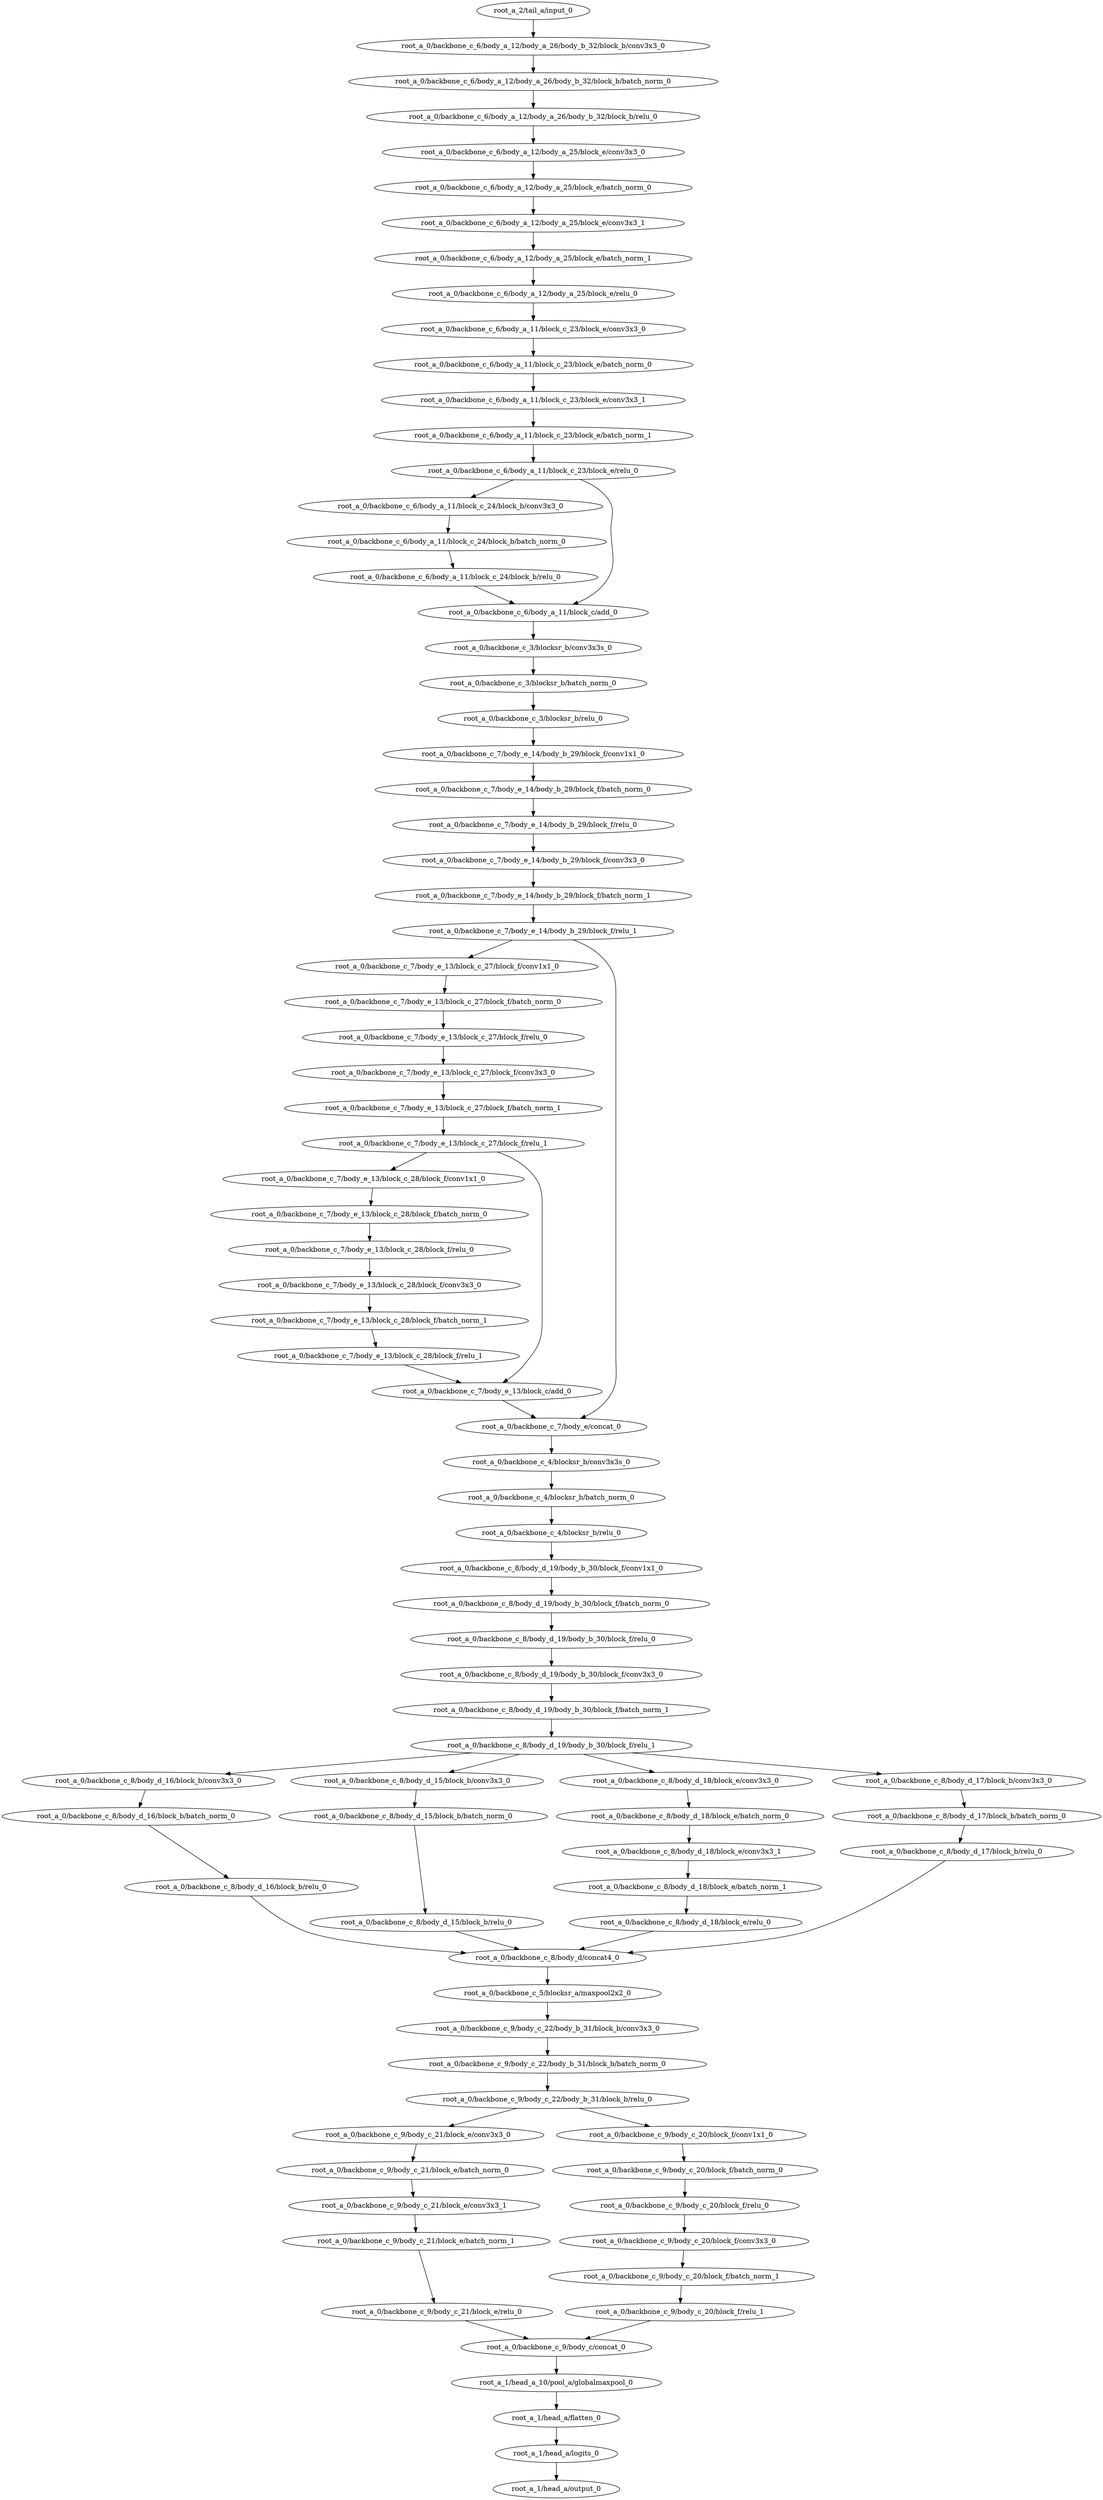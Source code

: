 digraph root_a {
	"root_a_2/tail_a/input_0"
	"root_a_0/backbone_c_6/body_a_12/body_a_26/body_b_32/block_b/conv3x3_0"
	"root_a_0/backbone_c_6/body_a_12/body_a_26/body_b_32/block_b/batch_norm_0"
	"root_a_0/backbone_c_6/body_a_12/body_a_26/body_b_32/block_b/relu_0"
	"root_a_0/backbone_c_6/body_a_12/body_a_25/block_e/conv3x3_0"
	"root_a_0/backbone_c_6/body_a_12/body_a_25/block_e/batch_norm_0"
	"root_a_0/backbone_c_6/body_a_12/body_a_25/block_e/conv3x3_1"
	"root_a_0/backbone_c_6/body_a_12/body_a_25/block_e/batch_norm_1"
	"root_a_0/backbone_c_6/body_a_12/body_a_25/block_e/relu_0"
	"root_a_0/backbone_c_6/body_a_11/block_c_23/block_e/conv3x3_0"
	"root_a_0/backbone_c_6/body_a_11/block_c_23/block_e/batch_norm_0"
	"root_a_0/backbone_c_6/body_a_11/block_c_23/block_e/conv3x3_1"
	"root_a_0/backbone_c_6/body_a_11/block_c_23/block_e/batch_norm_1"
	"root_a_0/backbone_c_6/body_a_11/block_c_23/block_e/relu_0"
	"root_a_0/backbone_c_6/body_a_11/block_c_24/block_b/conv3x3_0"
	"root_a_0/backbone_c_6/body_a_11/block_c_24/block_b/batch_norm_0"
	"root_a_0/backbone_c_6/body_a_11/block_c_24/block_b/relu_0"
	"root_a_0/backbone_c_6/body_a_11/block_c/add_0"
	"root_a_0/backbone_c_3/blocksr_b/conv3x3s_0"
	"root_a_0/backbone_c_3/blocksr_b/batch_norm_0"
	"root_a_0/backbone_c_3/blocksr_b/relu_0"
	"root_a_0/backbone_c_7/body_e_14/body_b_29/block_f/conv1x1_0"
	"root_a_0/backbone_c_7/body_e_14/body_b_29/block_f/batch_norm_0"
	"root_a_0/backbone_c_7/body_e_14/body_b_29/block_f/relu_0"
	"root_a_0/backbone_c_7/body_e_14/body_b_29/block_f/conv3x3_0"
	"root_a_0/backbone_c_7/body_e_14/body_b_29/block_f/batch_norm_1"
	"root_a_0/backbone_c_7/body_e_14/body_b_29/block_f/relu_1"
	"root_a_0/backbone_c_7/body_e_13/block_c_27/block_f/conv1x1_0"
	"root_a_0/backbone_c_7/body_e_13/block_c_27/block_f/batch_norm_0"
	"root_a_0/backbone_c_7/body_e_13/block_c_27/block_f/relu_0"
	"root_a_0/backbone_c_7/body_e_13/block_c_27/block_f/conv3x3_0"
	"root_a_0/backbone_c_7/body_e_13/block_c_27/block_f/batch_norm_1"
	"root_a_0/backbone_c_7/body_e_13/block_c_27/block_f/relu_1"
	"root_a_0/backbone_c_7/body_e_13/block_c_28/block_f/conv1x1_0"
	"root_a_0/backbone_c_7/body_e_13/block_c_28/block_f/batch_norm_0"
	"root_a_0/backbone_c_7/body_e_13/block_c_28/block_f/relu_0"
	"root_a_0/backbone_c_7/body_e_13/block_c_28/block_f/conv3x3_0"
	"root_a_0/backbone_c_7/body_e_13/block_c_28/block_f/batch_norm_1"
	"root_a_0/backbone_c_7/body_e_13/block_c_28/block_f/relu_1"
	"root_a_0/backbone_c_7/body_e_13/block_c/add_0"
	"root_a_0/backbone_c_7/body_e/concat_0"
	"root_a_0/backbone_c_4/blocksr_b/conv3x3s_0"
	"root_a_0/backbone_c_4/blocksr_b/batch_norm_0"
	"root_a_0/backbone_c_4/blocksr_b/relu_0"
	"root_a_0/backbone_c_8/body_d_19/body_b_30/block_f/conv1x1_0"
	"root_a_0/backbone_c_8/body_d_19/body_b_30/block_f/batch_norm_0"
	"root_a_0/backbone_c_8/body_d_19/body_b_30/block_f/relu_0"
	"root_a_0/backbone_c_8/body_d_19/body_b_30/block_f/conv3x3_0"
	"root_a_0/backbone_c_8/body_d_19/body_b_30/block_f/batch_norm_1"
	"root_a_0/backbone_c_8/body_d_19/body_b_30/block_f/relu_1"
	"root_a_0/backbone_c_8/body_d_16/block_b/conv3x3_0"
	"root_a_0/backbone_c_8/body_d_16/block_b/batch_norm_0"
	"root_a_0/backbone_c_8/body_d_16/block_b/relu_0"
	"root_a_0/backbone_c_8/body_d_15/block_b/conv3x3_0"
	"root_a_0/backbone_c_8/body_d_15/block_b/batch_norm_0"
	"root_a_0/backbone_c_8/body_d_15/block_b/relu_0"
	"root_a_0/backbone_c_8/body_d_18/block_e/conv3x3_0"
	"root_a_0/backbone_c_8/body_d_18/block_e/batch_norm_0"
	"root_a_0/backbone_c_8/body_d_18/block_e/conv3x3_1"
	"root_a_0/backbone_c_8/body_d_18/block_e/batch_norm_1"
	"root_a_0/backbone_c_8/body_d_18/block_e/relu_0"
	"root_a_0/backbone_c_8/body_d_17/block_b/conv3x3_0"
	"root_a_0/backbone_c_8/body_d_17/block_b/batch_norm_0"
	"root_a_0/backbone_c_8/body_d_17/block_b/relu_0"
	"root_a_0/backbone_c_8/body_d/concat4_0"
	"root_a_0/backbone_c_5/blocksr_a/maxpool2x2_0"
	"root_a_0/backbone_c_9/body_c_22/body_b_31/block_b/conv3x3_0"
	"root_a_0/backbone_c_9/body_c_22/body_b_31/block_b/batch_norm_0"
	"root_a_0/backbone_c_9/body_c_22/body_b_31/block_b/relu_0"
	"root_a_0/backbone_c_9/body_c_21/block_e/conv3x3_0"
	"root_a_0/backbone_c_9/body_c_21/block_e/batch_norm_0"
	"root_a_0/backbone_c_9/body_c_21/block_e/conv3x3_1"
	"root_a_0/backbone_c_9/body_c_21/block_e/batch_norm_1"
	"root_a_0/backbone_c_9/body_c_21/block_e/relu_0"
	"root_a_0/backbone_c_9/body_c_20/block_f/conv1x1_0"
	"root_a_0/backbone_c_9/body_c_20/block_f/batch_norm_0"
	"root_a_0/backbone_c_9/body_c_20/block_f/relu_0"
	"root_a_0/backbone_c_9/body_c_20/block_f/conv3x3_0"
	"root_a_0/backbone_c_9/body_c_20/block_f/batch_norm_1"
	"root_a_0/backbone_c_9/body_c_20/block_f/relu_1"
	"root_a_0/backbone_c_9/body_c/concat_0"
	"root_a_1/head_a_10/pool_a/globalmaxpool_0"
	"root_a_1/head_a/flatten_0"
	"root_a_1/head_a/logits_0"
	"root_a_1/head_a/output_0"

	"root_a_2/tail_a/input_0" -> "root_a_0/backbone_c_6/body_a_12/body_a_26/body_b_32/block_b/conv3x3_0"
	"root_a_0/backbone_c_6/body_a_12/body_a_26/body_b_32/block_b/conv3x3_0" -> "root_a_0/backbone_c_6/body_a_12/body_a_26/body_b_32/block_b/batch_norm_0"
	"root_a_0/backbone_c_6/body_a_12/body_a_26/body_b_32/block_b/batch_norm_0" -> "root_a_0/backbone_c_6/body_a_12/body_a_26/body_b_32/block_b/relu_0"
	"root_a_0/backbone_c_6/body_a_12/body_a_26/body_b_32/block_b/relu_0" -> "root_a_0/backbone_c_6/body_a_12/body_a_25/block_e/conv3x3_0"
	"root_a_0/backbone_c_6/body_a_12/body_a_25/block_e/conv3x3_0" -> "root_a_0/backbone_c_6/body_a_12/body_a_25/block_e/batch_norm_0"
	"root_a_0/backbone_c_6/body_a_12/body_a_25/block_e/batch_norm_0" -> "root_a_0/backbone_c_6/body_a_12/body_a_25/block_e/conv3x3_1"
	"root_a_0/backbone_c_6/body_a_12/body_a_25/block_e/conv3x3_1" -> "root_a_0/backbone_c_6/body_a_12/body_a_25/block_e/batch_norm_1"
	"root_a_0/backbone_c_6/body_a_12/body_a_25/block_e/batch_norm_1" -> "root_a_0/backbone_c_6/body_a_12/body_a_25/block_e/relu_0"
	"root_a_0/backbone_c_6/body_a_12/body_a_25/block_e/relu_0" -> "root_a_0/backbone_c_6/body_a_11/block_c_23/block_e/conv3x3_0"
	"root_a_0/backbone_c_6/body_a_11/block_c_23/block_e/conv3x3_0" -> "root_a_0/backbone_c_6/body_a_11/block_c_23/block_e/batch_norm_0"
	"root_a_0/backbone_c_6/body_a_11/block_c_23/block_e/batch_norm_0" -> "root_a_0/backbone_c_6/body_a_11/block_c_23/block_e/conv3x3_1"
	"root_a_0/backbone_c_6/body_a_11/block_c_23/block_e/conv3x3_1" -> "root_a_0/backbone_c_6/body_a_11/block_c_23/block_e/batch_norm_1"
	"root_a_0/backbone_c_6/body_a_11/block_c_23/block_e/batch_norm_1" -> "root_a_0/backbone_c_6/body_a_11/block_c_23/block_e/relu_0"
	"root_a_0/backbone_c_6/body_a_11/block_c_23/block_e/relu_0" -> "root_a_0/backbone_c_6/body_a_11/block_c_24/block_b/conv3x3_0"
	"root_a_0/backbone_c_6/body_a_11/block_c_24/block_b/conv3x3_0" -> "root_a_0/backbone_c_6/body_a_11/block_c_24/block_b/batch_norm_0"
	"root_a_0/backbone_c_6/body_a_11/block_c_24/block_b/batch_norm_0" -> "root_a_0/backbone_c_6/body_a_11/block_c_24/block_b/relu_0"
	"root_a_0/backbone_c_6/body_a_11/block_c_23/block_e/relu_0" -> "root_a_0/backbone_c_6/body_a_11/block_c/add_0"
	"root_a_0/backbone_c_6/body_a_11/block_c_24/block_b/relu_0" -> "root_a_0/backbone_c_6/body_a_11/block_c/add_0"
	"root_a_0/backbone_c_6/body_a_11/block_c/add_0" -> "root_a_0/backbone_c_3/blocksr_b/conv3x3s_0"
	"root_a_0/backbone_c_3/blocksr_b/conv3x3s_0" -> "root_a_0/backbone_c_3/blocksr_b/batch_norm_0"
	"root_a_0/backbone_c_3/blocksr_b/batch_norm_0" -> "root_a_0/backbone_c_3/blocksr_b/relu_0"
	"root_a_0/backbone_c_3/blocksr_b/relu_0" -> "root_a_0/backbone_c_7/body_e_14/body_b_29/block_f/conv1x1_0"
	"root_a_0/backbone_c_7/body_e_14/body_b_29/block_f/conv1x1_0" -> "root_a_0/backbone_c_7/body_e_14/body_b_29/block_f/batch_norm_0"
	"root_a_0/backbone_c_7/body_e_14/body_b_29/block_f/batch_norm_0" -> "root_a_0/backbone_c_7/body_e_14/body_b_29/block_f/relu_0"
	"root_a_0/backbone_c_7/body_e_14/body_b_29/block_f/relu_0" -> "root_a_0/backbone_c_7/body_e_14/body_b_29/block_f/conv3x3_0"
	"root_a_0/backbone_c_7/body_e_14/body_b_29/block_f/conv3x3_0" -> "root_a_0/backbone_c_7/body_e_14/body_b_29/block_f/batch_norm_1"
	"root_a_0/backbone_c_7/body_e_14/body_b_29/block_f/batch_norm_1" -> "root_a_0/backbone_c_7/body_e_14/body_b_29/block_f/relu_1"
	"root_a_0/backbone_c_7/body_e_14/body_b_29/block_f/relu_1" -> "root_a_0/backbone_c_7/body_e_13/block_c_27/block_f/conv1x1_0"
	"root_a_0/backbone_c_7/body_e_13/block_c_27/block_f/conv1x1_0" -> "root_a_0/backbone_c_7/body_e_13/block_c_27/block_f/batch_norm_0"
	"root_a_0/backbone_c_7/body_e_13/block_c_27/block_f/batch_norm_0" -> "root_a_0/backbone_c_7/body_e_13/block_c_27/block_f/relu_0"
	"root_a_0/backbone_c_7/body_e_13/block_c_27/block_f/relu_0" -> "root_a_0/backbone_c_7/body_e_13/block_c_27/block_f/conv3x3_0"
	"root_a_0/backbone_c_7/body_e_13/block_c_27/block_f/conv3x3_0" -> "root_a_0/backbone_c_7/body_e_13/block_c_27/block_f/batch_norm_1"
	"root_a_0/backbone_c_7/body_e_13/block_c_27/block_f/batch_norm_1" -> "root_a_0/backbone_c_7/body_e_13/block_c_27/block_f/relu_1"
	"root_a_0/backbone_c_7/body_e_13/block_c_27/block_f/relu_1" -> "root_a_0/backbone_c_7/body_e_13/block_c_28/block_f/conv1x1_0"
	"root_a_0/backbone_c_7/body_e_13/block_c_28/block_f/conv1x1_0" -> "root_a_0/backbone_c_7/body_e_13/block_c_28/block_f/batch_norm_0"
	"root_a_0/backbone_c_7/body_e_13/block_c_28/block_f/batch_norm_0" -> "root_a_0/backbone_c_7/body_e_13/block_c_28/block_f/relu_0"
	"root_a_0/backbone_c_7/body_e_13/block_c_28/block_f/relu_0" -> "root_a_0/backbone_c_7/body_e_13/block_c_28/block_f/conv3x3_0"
	"root_a_0/backbone_c_7/body_e_13/block_c_28/block_f/conv3x3_0" -> "root_a_0/backbone_c_7/body_e_13/block_c_28/block_f/batch_norm_1"
	"root_a_0/backbone_c_7/body_e_13/block_c_28/block_f/batch_norm_1" -> "root_a_0/backbone_c_7/body_e_13/block_c_28/block_f/relu_1"
	"root_a_0/backbone_c_7/body_e_13/block_c_27/block_f/relu_1" -> "root_a_0/backbone_c_7/body_e_13/block_c/add_0"
	"root_a_0/backbone_c_7/body_e_13/block_c_28/block_f/relu_1" -> "root_a_0/backbone_c_7/body_e_13/block_c/add_0"
	"root_a_0/backbone_c_7/body_e_14/body_b_29/block_f/relu_1" -> "root_a_0/backbone_c_7/body_e/concat_0"
	"root_a_0/backbone_c_7/body_e_13/block_c/add_0" -> "root_a_0/backbone_c_7/body_e/concat_0"
	"root_a_0/backbone_c_7/body_e/concat_0" -> "root_a_0/backbone_c_4/blocksr_b/conv3x3s_0"
	"root_a_0/backbone_c_4/blocksr_b/conv3x3s_0" -> "root_a_0/backbone_c_4/blocksr_b/batch_norm_0"
	"root_a_0/backbone_c_4/blocksr_b/batch_norm_0" -> "root_a_0/backbone_c_4/blocksr_b/relu_0"
	"root_a_0/backbone_c_4/blocksr_b/relu_0" -> "root_a_0/backbone_c_8/body_d_19/body_b_30/block_f/conv1x1_0"
	"root_a_0/backbone_c_8/body_d_19/body_b_30/block_f/conv1x1_0" -> "root_a_0/backbone_c_8/body_d_19/body_b_30/block_f/batch_norm_0"
	"root_a_0/backbone_c_8/body_d_19/body_b_30/block_f/batch_norm_0" -> "root_a_0/backbone_c_8/body_d_19/body_b_30/block_f/relu_0"
	"root_a_0/backbone_c_8/body_d_19/body_b_30/block_f/relu_0" -> "root_a_0/backbone_c_8/body_d_19/body_b_30/block_f/conv3x3_0"
	"root_a_0/backbone_c_8/body_d_19/body_b_30/block_f/conv3x3_0" -> "root_a_0/backbone_c_8/body_d_19/body_b_30/block_f/batch_norm_1"
	"root_a_0/backbone_c_8/body_d_19/body_b_30/block_f/batch_norm_1" -> "root_a_0/backbone_c_8/body_d_19/body_b_30/block_f/relu_1"
	"root_a_0/backbone_c_8/body_d_19/body_b_30/block_f/relu_1" -> "root_a_0/backbone_c_8/body_d_16/block_b/conv3x3_0"
	"root_a_0/backbone_c_8/body_d_16/block_b/conv3x3_0" -> "root_a_0/backbone_c_8/body_d_16/block_b/batch_norm_0"
	"root_a_0/backbone_c_8/body_d_16/block_b/batch_norm_0" -> "root_a_0/backbone_c_8/body_d_16/block_b/relu_0"
	"root_a_0/backbone_c_8/body_d_19/body_b_30/block_f/relu_1" -> "root_a_0/backbone_c_8/body_d_15/block_b/conv3x3_0"
	"root_a_0/backbone_c_8/body_d_15/block_b/conv3x3_0" -> "root_a_0/backbone_c_8/body_d_15/block_b/batch_norm_0"
	"root_a_0/backbone_c_8/body_d_15/block_b/batch_norm_0" -> "root_a_0/backbone_c_8/body_d_15/block_b/relu_0"
	"root_a_0/backbone_c_8/body_d_19/body_b_30/block_f/relu_1" -> "root_a_0/backbone_c_8/body_d_18/block_e/conv3x3_0"
	"root_a_0/backbone_c_8/body_d_18/block_e/conv3x3_0" -> "root_a_0/backbone_c_8/body_d_18/block_e/batch_norm_0"
	"root_a_0/backbone_c_8/body_d_18/block_e/batch_norm_0" -> "root_a_0/backbone_c_8/body_d_18/block_e/conv3x3_1"
	"root_a_0/backbone_c_8/body_d_18/block_e/conv3x3_1" -> "root_a_0/backbone_c_8/body_d_18/block_e/batch_norm_1"
	"root_a_0/backbone_c_8/body_d_18/block_e/batch_norm_1" -> "root_a_0/backbone_c_8/body_d_18/block_e/relu_0"
	"root_a_0/backbone_c_8/body_d_19/body_b_30/block_f/relu_1" -> "root_a_0/backbone_c_8/body_d_17/block_b/conv3x3_0"
	"root_a_0/backbone_c_8/body_d_17/block_b/conv3x3_0" -> "root_a_0/backbone_c_8/body_d_17/block_b/batch_norm_0"
	"root_a_0/backbone_c_8/body_d_17/block_b/batch_norm_0" -> "root_a_0/backbone_c_8/body_d_17/block_b/relu_0"
	"root_a_0/backbone_c_8/body_d_16/block_b/relu_0" -> "root_a_0/backbone_c_8/body_d/concat4_0"
	"root_a_0/backbone_c_8/body_d_15/block_b/relu_0" -> "root_a_0/backbone_c_8/body_d/concat4_0"
	"root_a_0/backbone_c_8/body_d_18/block_e/relu_0" -> "root_a_0/backbone_c_8/body_d/concat4_0"
	"root_a_0/backbone_c_8/body_d_17/block_b/relu_0" -> "root_a_0/backbone_c_8/body_d/concat4_0"
	"root_a_0/backbone_c_8/body_d/concat4_0" -> "root_a_0/backbone_c_5/blocksr_a/maxpool2x2_0"
	"root_a_0/backbone_c_5/blocksr_a/maxpool2x2_0" -> "root_a_0/backbone_c_9/body_c_22/body_b_31/block_b/conv3x3_0"
	"root_a_0/backbone_c_9/body_c_22/body_b_31/block_b/conv3x3_0" -> "root_a_0/backbone_c_9/body_c_22/body_b_31/block_b/batch_norm_0"
	"root_a_0/backbone_c_9/body_c_22/body_b_31/block_b/batch_norm_0" -> "root_a_0/backbone_c_9/body_c_22/body_b_31/block_b/relu_0"
	"root_a_0/backbone_c_9/body_c_22/body_b_31/block_b/relu_0" -> "root_a_0/backbone_c_9/body_c_21/block_e/conv3x3_0"
	"root_a_0/backbone_c_9/body_c_21/block_e/conv3x3_0" -> "root_a_0/backbone_c_9/body_c_21/block_e/batch_norm_0"
	"root_a_0/backbone_c_9/body_c_21/block_e/batch_norm_0" -> "root_a_0/backbone_c_9/body_c_21/block_e/conv3x3_1"
	"root_a_0/backbone_c_9/body_c_21/block_e/conv3x3_1" -> "root_a_0/backbone_c_9/body_c_21/block_e/batch_norm_1"
	"root_a_0/backbone_c_9/body_c_21/block_e/batch_norm_1" -> "root_a_0/backbone_c_9/body_c_21/block_e/relu_0"
	"root_a_0/backbone_c_9/body_c_22/body_b_31/block_b/relu_0" -> "root_a_0/backbone_c_9/body_c_20/block_f/conv1x1_0"
	"root_a_0/backbone_c_9/body_c_20/block_f/conv1x1_0" -> "root_a_0/backbone_c_9/body_c_20/block_f/batch_norm_0"
	"root_a_0/backbone_c_9/body_c_20/block_f/batch_norm_0" -> "root_a_0/backbone_c_9/body_c_20/block_f/relu_0"
	"root_a_0/backbone_c_9/body_c_20/block_f/relu_0" -> "root_a_0/backbone_c_9/body_c_20/block_f/conv3x3_0"
	"root_a_0/backbone_c_9/body_c_20/block_f/conv3x3_0" -> "root_a_0/backbone_c_9/body_c_20/block_f/batch_norm_1"
	"root_a_0/backbone_c_9/body_c_20/block_f/batch_norm_1" -> "root_a_0/backbone_c_9/body_c_20/block_f/relu_1"
	"root_a_0/backbone_c_9/body_c_21/block_e/relu_0" -> "root_a_0/backbone_c_9/body_c/concat_0"
	"root_a_0/backbone_c_9/body_c_20/block_f/relu_1" -> "root_a_0/backbone_c_9/body_c/concat_0"
	"root_a_0/backbone_c_9/body_c/concat_0" -> "root_a_1/head_a_10/pool_a/globalmaxpool_0"
	"root_a_1/head_a_10/pool_a/globalmaxpool_0" -> "root_a_1/head_a/flatten_0"
	"root_a_1/head_a/flatten_0" -> "root_a_1/head_a/logits_0"
	"root_a_1/head_a/logits_0" -> "root_a_1/head_a/output_0"

}